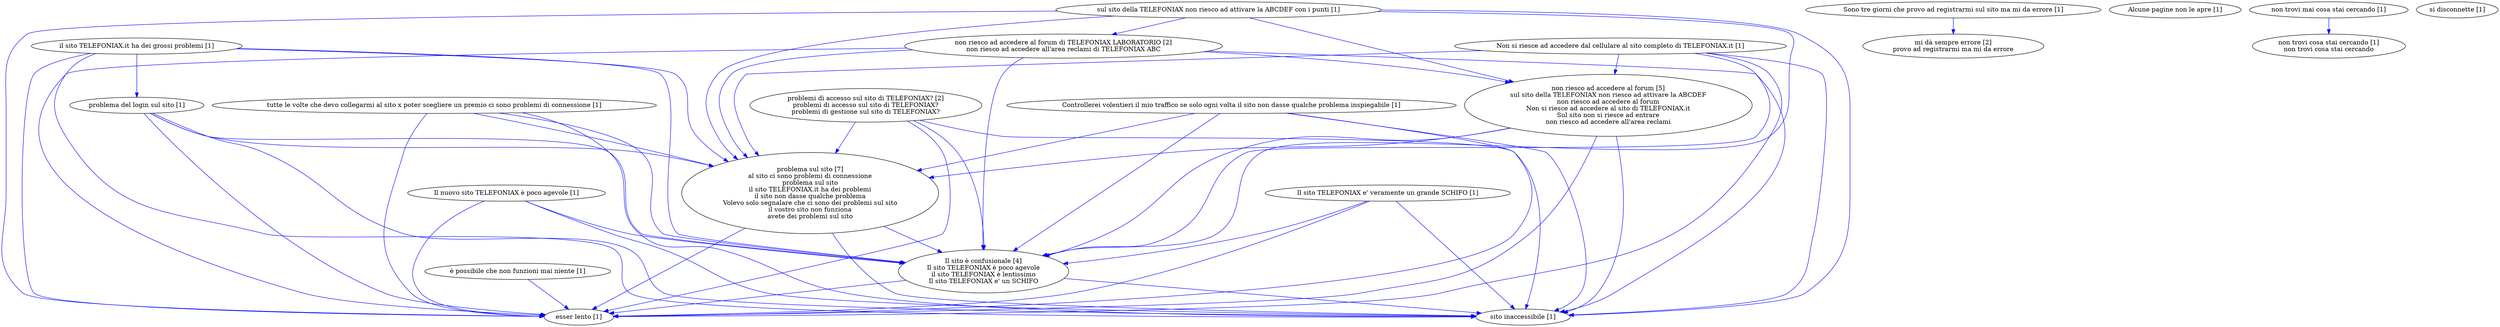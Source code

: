 digraph collapsedGraph {
"Il sito è confusionale [4]\nIl sito TELEFONIAX è poco agevole\nil sito TELEFONIAX è lentissimo\nIl sito TELEFONIAX e' un SCHIFO""non riesco ad accedere al forum di TELEFONIAX LABORATORIO [2]\nnon riesco ad accedere all'area reclami di TELEFONIAX ABC""mi dà sempre errore [2]\nprovo ad registrarmi ma mi da errore""non riesco ad accedere al forum [5]\nsul sito della TELEFONIAX non riesco ad attivare la ABCDEF\nnon riesco ad accedere al forum\nNon si riesce ad accedere al sito di TELEFONIAX.it\nSul sito non si riesce ad entrare\nnon riesco ad accedere all'area reclami""problema sul sito [7]\nal sito ci sono problemi di connessione\nproblema sul sito\nil sito TELEFONIAX.it ha dei problemi\nil sito non dasse qualche problema\nVolevo solo segnalare che ci sono dei problemi sul sito\nil vostro sito non funziona\navete dei problemi sul sito""problemi di accesso sul sito di TELEFONIAX? [2]\nproblemi di accesso sul sito di TELEFONIAX?\nproblemi di gestione sul sito di TELEFONIAX?""Alcune pagine non le apre [1]""Controllerei volentieri il mio traffico se solo ogni volta il sito non dasse qualche problema inspiegabile [1]""Il nuovo sito TELEFONIAX è poco agevole [1]""Il sito TELEFONIAX e' veramente un grande SCHIFO [1]""Non si riesce ad accedere dal cellulare al sito completo di TELEFONIAX.it [1]""Sono tre giorni che provo ad registrarmi sul sito ma mi da errore [1]""esser lento [1]""il sito TELEFONIAX.it ha dei grossi problemi [1]""non trovi cosa stai cercando [1]\nnon trovi cosa stai cercando""non trovi mai cosa stai cercando [1]""problema del login sul sito [1]""si disconnette [1]""sito inaccessibile [1]""sul sito della TELEFONIAX non riesco ad attivare la ABCDEF con i punti [1]""tutte le volte che devo collegarmi al sito x poter scegliere un premio ci sono problemi di connessione [1]""è possibile che non funzioni mai niente [1]""problema del login sul sito [1]" -> "problema sul sito [7]\nal sito ci sono problemi di connessione\nproblema sul sito\nil sito TELEFONIAX.it ha dei problemi\nil sito non dasse qualche problema\nVolevo solo segnalare che ci sono dei problemi sul sito\nil vostro sito non funziona\navete dei problemi sul sito" [color=blue]
"problema del login sul sito [1]" -> "esser lento [1]" [color=blue]
"problema del login sul sito [1]" -> "Il sito è confusionale [4]\nIl sito TELEFONIAX è poco agevole\nil sito TELEFONIAX è lentissimo\nIl sito TELEFONIAX e' un SCHIFO" [color=blue]
"problema sul sito [7]\nal sito ci sono problemi di connessione\nproblema sul sito\nil sito TELEFONIAX.it ha dei problemi\nil sito non dasse qualche problema\nVolevo solo segnalare che ci sono dei problemi sul sito\nil vostro sito non funziona\navete dei problemi sul sito" -> "esser lento [1]" [color=blue]
"Sono tre giorni che provo ad registrarmi sul sito ma mi da errore [1]" -> "mi dà sempre errore [2]\nprovo ad registrarmi ma mi da errore" [color=blue]
"problema sul sito [7]\nal sito ci sono problemi di connessione\nproblema sul sito\nil sito TELEFONIAX.it ha dei problemi\nil sito non dasse qualche problema\nVolevo solo segnalare che ci sono dei problemi sul sito\nil vostro sito non funziona\navete dei problemi sul sito" -> "Il sito è confusionale [4]\nIl sito TELEFONIAX è poco agevole\nil sito TELEFONIAX è lentissimo\nIl sito TELEFONIAX e' un SCHIFO" [color=blue]
"è possibile che non funzioni mai niente [1]" -> "esser lento [1]" [color=blue]
"non riesco ad accedere al forum [5]\nsul sito della TELEFONIAX non riesco ad attivare la ABCDEF\nnon riesco ad accedere al forum\nNon si riesce ad accedere al sito di TELEFONIAX.it\nSul sito non si riesce ad entrare\nnon riesco ad accedere all'area reclami" -> "problema sul sito [7]\nal sito ci sono problemi di connessione\nproblema sul sito\nil sito TELEFONIAX.it ha dei problemi\nil sito non dasse qualche problema\nVolevo solo segnalare che ci sono dei problemi sul sito\nil vostro sito non funziona\navete dei problemi sul sito" [color=blue]
"non riesco ad accedere al forum di TELEFONIAX LABORATORIO [2]\nnon riesco ad accedere all'area reclami di TELEFONIAX ABC" -> "non riesco ad accedere al forum [5]\nsul sito della TELEFONIAX non riesco ad attivare la ABCDEF\nnon riesco ad accedere al forum\nNon si riesce ad accedere al sito di TELEFONIAX.it\nSul sito non si riesce ad entrare\nnon riesco ad accedere all'area reclami" [color=blue]
"problema sul sito [7]\nal sito ci sono problemi di connessione\nproblema sul sito\nil sito TELEFONIAX.it ha dei problemi\nil sito non dasse qualche problema\nVolevo solo segnalare che ci sono dei problemi sul sito\nil vostro sito non funziona\navete dei problemi sul sito" -> "sito inaccessibile [1]" [color=blue]
"Il sito TELEFONIAX e' veramente un grande SCHIFO [1]" -> "sito inaccessibile [1]" [color=blue]
"Non si riesce ad accedere dal cellulare al sito completo di TELEFONIAX.it [1]" -> "non riesco ad accedere al forum [5]\nsul sito della TELEFONIAX non riesco ad attivare la ABCDEF\nnon riesco ad accedere al forum\nNon si riesce ad accedere al sito di TELEFONIAX.it\nSul sito non si riesce ad entrare\nnon riesco ad accedere all'area reclami" [color=blue]
"Non si riesce ad accedere dal cellulare al sito completo di TELEFONIAX.it [1]" -> "problema sul sito [7]\nal sito ci sono problemi di connessione\nproblema sul sito\nil sito TELEFONIAX.it ha dei problemi\nil sito non dasse qualche problema\nVolevo solo segnalare che ci sono dei problemi sul sito\nil vostro sito non funziona\navete dei problemi sul sito" [color=blue]
"Il sito TELEFONIAX e' veramente un grande SCHIFO [1]" -> "Il sito è confusionale [4]\nIl sito TELEFONIAX è poco agevole\nil sito TELEFONIAX è lentissimo\nIl sito TELEFONIAX e' un SCHIFO" [color=blue]
"Il sito è confusionale [4]\nIl sito TELEFONIAX è poco agevole\nil sito TELEFONIAX è lentissimo\nIl sito TELEFONIAX e' un SCHIFO" -> "esser lento [1]" [color=blue]
"non riesco ad accedere al forum [5]\nsul sito della TELEFONIAX non riesco ad attivare la ABCDEF\nnon riesco ad accedere al forum\nNon si riesce ad accedere al sito di TELEFONIAX.it\nSul sito non si riesce ad entrare\nnon riesco ad accedere all'area reclami" -> "Il sito è confusionale [4]\nIl sito TELEFONIAX è poco agevole\nil sito TELEFONIAX è lentissimo\nIl sito TELEFONIAX e' un SCHIFO" [color=blue]
"Non si riesce ad accedere dal cellulare al sito completo di TELEFONIAX.it [1]" -> "esser lento [1]" [color=blue]
"Non si riesce ad accedere dal cellulare al sito completo di TELEFONIAX.it [1]" -> "Il sito è confusionale [4]\nIl sito TELEFONIAX è poco agevole\nil sito TELEFONIAX è lentissimo\nIl sito TELEFONIAX e' un SCHIFO" [color=blue]
"Il sito TELEFONIAX e' veramente un grande SCHIFO [1]" -> "esser lento [1]" [color=blue]
"non riesco ad accedere al forum [5]\nsul sito della TELEFONIAX non riesco ad attivare la ABCDEF\nnon riesco ad accedere al forum\nNon si riesce ad accedere al sito di TELEFONIAX.it\nSul sito non si riesce ad entrare\nnon riesco ad accedere all'area reclami" -> "esser lento [1]" [color=blue]
"Il sito è confusionale [4]\nIl sito TELEFONIAX è poco agevole\nil sito TELEFONIAX è lentissimo\nIl sito TELEFONIAX e' un SCHIFO" -> "sito inaccessibile [1]" [color=blue]
"non riesco ad accedere al forum [5]\nsul sito della TELEFONIAX non riesco ad attivare la ABCDEF\nnon riesco ad accedere al forum\nNon si riesce ad accedere al sito di TELEFONIAX.it\nSul sito non si riesce ad entrare\nnon riesco ad accedere all'area reclami" -> "sito inaccessibile [1]" [color=blue]
"non riesco ad accedere al forum di TELEFONIAX LABORATORIO [2]\nnon riesco ad accedere all'area reclami di TELEFONIAX ABC" -> "problema sul sito [7]\nal sito ci sono problemi di connessione\nproblema sul sito\nil sito TELEFONIAX.it ha dei problemi\nil sito non dasse qualche problema\nVolevo solo segnalare che ci sono dei problemi sul sito\nil vostro sito non funziona\navete dei problemi sul sito" [color=blue]
"non riesco ad accedere al forum di TELEFONIAX LABORATORIO [2]\nnon riesco ad accedere all'area reclami di TELEFONIAX ABC" -> "Il sito è confusionale [4]\nIl sito TELEFONIAX è poco agevole\nil sito TELEFONIAX è lentissimo\nIl sito TELEFONIAX e' un SCHIFO" [color=blue]
"sul sito della TELEFONIAX non riesco ad attivare la ABCDEF con i punti [1]" -> "Il sito è confusionale [4]\nIl sito TELEFONIAX è poco agevole\nil sito TELEFONIAX è lentissimo\nIl sito TELEFONIAX e' un SCHIFO" [color=blue]
"sul sito della TELEFONIAX non riesco ad attivare la ABCDEF con i punti [1]" -> "problema sul sito [7]\nal sito ci sono problemi di connessione\nproblema sul sito\nil sito TELEFONIAX.it ha dei problemi\nil sito non dasse qualche problema\nVolevo solo segnalare che ci sono dei problemi sul sito\nil vostro sito non funziona\navete dei problemi sul sito" [color=blue]
"sul sito della TELEFONIAX non riesco ad attivare la ABCDEF con i punti [1]" -> "esser lento [1]" [color=blue]
"non riesco ad accedere al forum di TELEFONIAX LABORATORIO [2]\nnon riesco ad accedere all'area reclami di TELEFONIAX ABC" -> "esser lento [1]" [color=blue]
"Il nuovo sito TELEFONIAX è poco agevole [1]" -> "sito inaccessibile [1]" [color=blue]
"non riesco ad accedere al forum di TELEFONIAX LABORATORIO [2]\nnon riesco ad accedere all'area reclami di TELEFONIAX ABC" -> "sito inaccessibile [1]" [color=blue]
"sul sito della TELEFONIAX non riesco ad attivare la ABCDEF con i punti [1]" -> "non riesco ad accedere al forum di TELEFONIAX LABORATORIO [2]\nnon riesco ad accedere all'area reclami di TELEFONIAX ABC" [color=blue]
"sul sito della TELEFONIAX non riesco ad attivare la ABCDEF con i punti [1]" -> "sito inaccessibile [1]" [color=blue]
"Il nuovo sito TELEFONIAX è poco agevole [1]" -> "esser lento [1]" [color=blue]
"Il nuovo sito TELEFONIAX è poco agevole [1]" -> "Il sito è confusionale [4]\nIl sito TELEFONIAX è poco agevole\nil sito TELEFONIAX è lentissimo\nIl sito TELEFONIAX e' un SCHIFO" [color=blue]
"Controllerei volentieri il mio traffico se solo ogni volta il sito non dasse qualche problema inspiegabile [1]" -> "problema sul sito [7]\nal sito ci sono problemi di connessione\nproblema sul sito\nil sito TELEFONIAX.it ha dei problemi\nil sito non dasse qualche problema\nVolevo solo segnalare che ci sono dei problemi sul sito\nil vostro sito non funziona\navete dei problemi sul sito" [color=blue]
"tutte le volte che devo collegarmi al sito x poter scegliere un premio ci sono problemi di connessione [1]" -> "problema sul sito [7]\nal sito ci sono problemi di connessione\nproblema sul sito\nil sito TELEFONIAX.it ha dei problemi\nil sito non dasse qualche problema\nVolevo solo segnalare che ci sono dei problemi sul sito\nil vostro sito non funziona\navete dei problemi sul sito" [color=blue]
"Controllerei volentieri il mio traffico se solo ogni volta il sito non dasse qualche problema inspiegabile [1]" -> "Il sito è confusionale [4]\nIl sito TELEFONIAX è poco agevole\nil sito TELEFONIAX è lentissimo\nIl sito TELEFONIAX e' un SCHIFO" [color=blue]
"tutte le volte che devo collegarmi al sito x poter scegliere un premio ci sono problemi di connessione [1]" -> "Il sito è confusionale [4]\nIl sito TELEFONIAX è poco agevole\nil sito TELEFONIAX è lentissimo\nIl sito TELEFONIAX e' un SCHIFO" [color=blue]
"tutte le volte che devo collegarmi al sito x poter scegliere un premio ci sono problemi di connessione [1]" -> "esser lento [1]" [color=blue]
"problema del login sul sito [1]" -> "sito inaccessibile [1]" [color=blue]
"il sito TELEFONIAX.it ha dei grossi problemi [1]" -> "problema sul sito [7]\nal sito ci sono problemi di connessione\nproblema sul sito\nil sito TELEFONIAX.it ha dei problemi\nil sito non dasse qualche problema\nVolevo solo segnalare che ci sono dei problemi sul sito\nil vostro sito non funziona\navete dei problemi sul sito" [color=blue]
"il sito TELEFONIAX.it ha dei grossi problemi [1]" -> "problema del login sul sito [1]" [color=blue]
"tutte le volte che devo collegarmi al sito x poter scegliere un premio ci sono problemi di connessione [1]" -> "sito inaccessibile [1]" [color=blue]
"il sito TELEFONIAX.it ha dei grossi problemi [1]" -> "Il sito è confusionale [4]\nIl sito TELEFONIAX è poco agevole\nil sito TELEFONIAX è lentissimo\nIl sito TELEFONIAX e' un SCHIFO" [color=blue]
"problemi di accesso sul sito di TELEFONIAX? [2]\nproblemi di accesso sul sito di TELEFONIAX?\nproblemi di gestione sul sito di TELEFONIAX?" -> "Il sito è confusionale [4]\nIl sito TELEFONIAX è poco agevole\nil sito TELEFONIAX è lentissimo\nIl sito TELEFONIAX e' un SCHIFO" [color=blue]
"il sito TELEFONIAX.it ha dei grossi problemi [1]" -> "esser lento [1]" [color=blue]
"Controllerei volentieri il mio traffico se solo ogni volta il sito non dasse qualche problema inspiegabile [1]" -> "sito inaccessibile [1]" [color=blue]
"problemi di accesso sul sito di TELEFONIAX? [2]\nproblemi di accesso sul sito di TELEFONIAX?\nproblemi di gestione sul sito di TELEFONIAX?" -> "esser lento [1]" [color=blue]
"sul sito della TELEFONIAX non riesco ad attivare la ABCDEF con i punti [1]" -> "non riesco ad accedere al forum [5]\nsul sito della TELEFONIAX non riesco ad attivare la ABCDEF\nnon riesco ad accedere al forum\nNon si riesce ad accedere al sito di TELEFONIAX.it\nSul sito non si riesce ad entrare\nnon riesco ad accedere all'area reclami" [color=blue]
"il sito TELEFONIAX.it ha dei grossi problemi [1]" -> "sito inaccessibile [1]" [color=blue]
"problemi di accesso sul sito di TELEFONIAX? [2]\nproblemi di accesso sul sito di TELEFONIAX?\nproblemi di gestione sul sito di TELEFONIAX?" -> "problema sul sito [7]\nal sito ci sono problemi di connessione\nproblema sul sito\nil sito TELEFONIAX.it ha dei problemi\nil sito non dasse qualche problema\nVolevo solo segnalare che ci sono dei problemi sul sito\nil vostro sito non funziona\navete dei problemi sul sito" [color=blue]
"problemi di accesso sul sito di TELEFONIAX? [2]\nproblemi di accesso sul sito di TELEFONIAX?\nproblemi di gestione sul sito di TELEFONIAX?" -> "sito inaccessibile [1]" [color=blue]
"Controllerei volentieri il mio traffico se solo ogni volta il sito non dasse qualche problema inspiegabile [1]" -> "esser lento [1]" [color=blue]
"Non si riesce ad accedere dal cellulare al sito completo di TELEFONIAX.it [1]" -> "sito inaccessibile [1]" [color=blue]
"non trovi mai cosa stai cercando [1]" -> "non trovi cosa stai cercando [1]\nnon trovi cosa stai cercando" [color=blue]
}